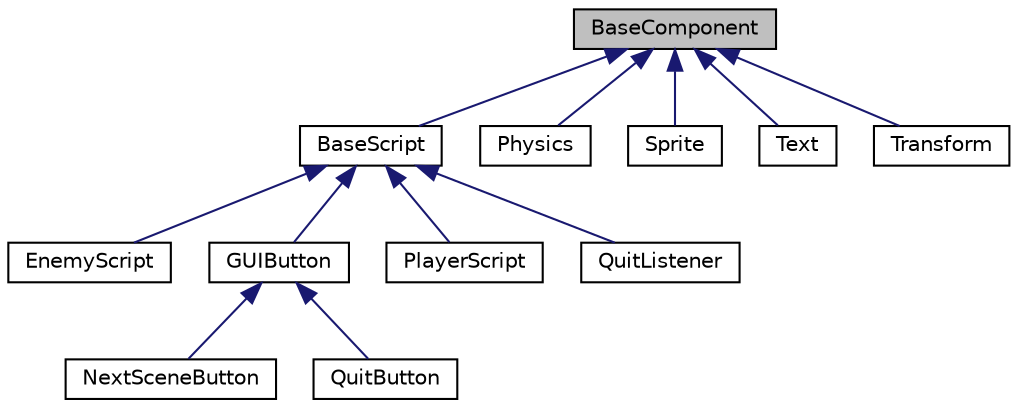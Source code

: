 digraph "BaseComponent"
{
 // LATEX_PDF_SIZE
  edge [fontname="Helvetica",fontsize="10",labelfontname="Helvetica",labelfontsize="10"];
  node [fontname="Helvetica",fontsize="10",shape=record];
  Node0 [label="BaseComponent",height=0.2,width=0.4,color="black", fillcolor="grey75", style="filled", fontcolor="black",tooltip=" "];
  Node0 -> Node1 [dir="back",color="midnightblue",fontsize="10",style="solid",fontname="Helvetica"];
  Node1 [label="BaseScript",height=0.2,width=0.4,color="black", fillcolor="white", style="filled",URL="$class_base_script.html",tooltip=" "];
  Node1 -> Node2 [dir="back",color="midnightblue",fontsize="10",style="solid",fontname="Helvetica"];
  Node2 [label="EnemyScript",height=0.2,width=0.4,color="black", fillcolor="white", style="filled",URL="$class_enemy_script.html",tooltip=" "];
  Node1 -> Node3 [dir="back",color="midnightblue",fontsize="10",style="solid",fontname="Helvetica"];
  Node3 [label="GUIButton",height=0.2,width=0.4,color="black", fillcolor="white", style="filled",URL="$class_g_u_i_button.html",tooltip=" "];
  Node3 -> Node4 [dir="back",color="midnightblue",fontsize="10",style="solid",fontname="Helvetica"];
  Node4 [label="NextSceneButton",height=0.2,width=0.4,color="black", fillcolor="white", style="filled",URL="$class_next_scene_button.html",tooltip=" "];
  Node3 -> Node5 [dir="back",color="midnightblue",fontsize="10",style="solid",fontname="Helvetica"];
  Node5 [label="QuitButton",height=0.2,width=0.4,color="black", fillcolor="white", style="filled",URL="$class_quit_button.html",tooltip=" "];
  Node1 -> Node6 [dir="back",color="midnightblue",fontsize="10",style="solid",fontname="Helvetica"];
  Node6 [label="PlayerScript",height=0.2,width=0.4,color="black", fillcolor="white", style="filled",URL="$class_player_script.html",tooltip=" "];
  Node1 -> Node7 [dir="back",color="midnightblue",fontsize="10",style="solid",fontname="Helvetica"];
  Node7 [label="QuitListener",height=0.2,width=0.4,color="black", fillcolor="white", style="filled",URL="$class_quit_listener.html",tooltip=" "];
  Node0 -> Node8 [dir="back",color="midnightblue",fontsize="10",style="solid",fontname="Helvetica"];
  Node8 [label="Physics",height=0.2,width=0.4,color="black", fillcolor="white", style="filled",URL="$class_physics.html",tooltip=" "];
  Node0 -> Node9 [dir="back",color="midnightblue",fontsize="10",style="solid",fontname="Helvetica"];
  Node9 [label="Sprite",height=0.2,width=0.4,color="black", fillcolor="white", style="filled",URL="$class_sprite.html",tooltip=" "];
  Node0 -> Node10 [dir="back",color="midnightblue",fontsize="10",style="solid",fontname="Helvetica"];
  Node10 [label="Text",height=0.2,width=0.4,color="black", fillcolor="white", style="filled",URL="$class_text.html",tooltip=" "];
  Node0 -> Node11 [dir="back",color="midnightblue",fontsize="10",style="solid",fontname="Helvetica"];
  Node11 [label="Transform",height=0.2,width=0.4,color="black", fillcolor="white", style="filled",URL="$class_transform.html",tooltip=" "];
}
